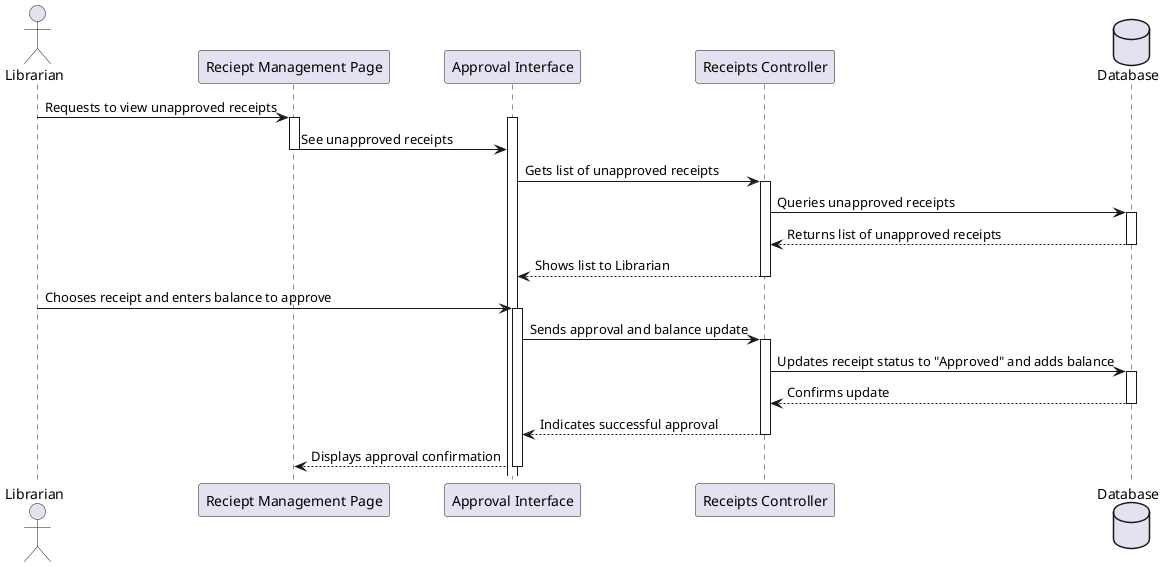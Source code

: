 @startuml
actor "Librarian" as Librarian
participant "Reciept Management Page" as Page
participant "Approval Interface" as Interface
participant "Receipts Controller" as Controller
database "Database" as DB

Librarian -> Page: Requests to view unapproved receipts
activate Page
activate Interface
Page -> Interface: See unapproved receipts
deactivate Page

Interface -> Controller: Gets list of unapproved receipts
activate Controller

Controller -> DB: Queries unapproved receipts
activate DB
DB --> Controller: Returns list of unapproved receipts
deactivate DB

Controller --> Interface: Shows list to Librarian
deactivate Controller

Librarian -> Interface: Chooses receipt and enters balance to approve
activate Interface

Interface -> Controller: Sends approval and balance update
activate Controller

Controller -> DB: Updates receipt status to "Approved" and adds balance
activate DB
DB --> Controller: Confirms update
deactivate DB

Controller --> Interface: Indicates successful approval
deactivate Controller

Interface --> Page: Displays approval confirmation
deactivate Interface
@enduml
